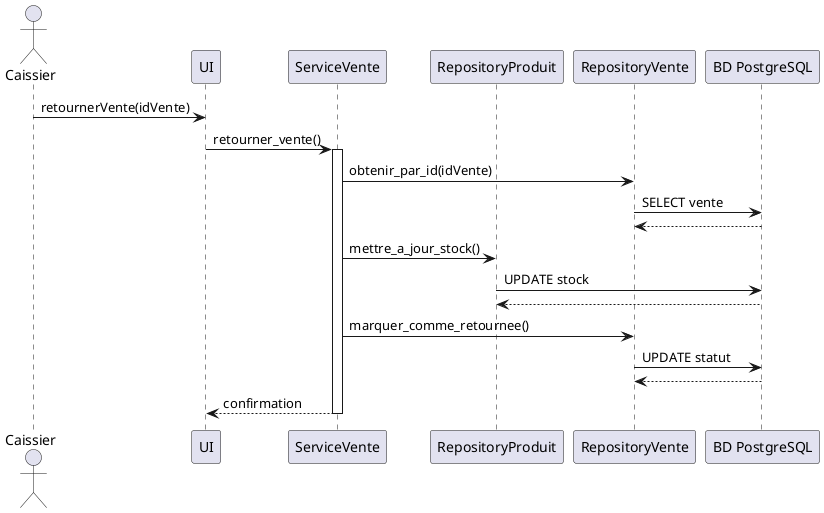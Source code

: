 @startuml
actor Caissier
participant UI
participant ServiceVente
participant RepositoryProduit
participant RepositoryVente
participant "BD PostgreSQL" as BD

Caissier -> UI: retournerVente(idVente)
UI -> ServiceVente: retourner_vente()
activate ServiceVente
ServiceVente -> RepositoryVente: obtenir_par_id(idVente)
RepositoryVente -> BD: SELECT vente
BD --> RepositoryVente
ServiceVente -> RepositoryProduit: mettre_a_jour_stock()
RepositoryProduit -> BD: UPDATE stock
BD --> RepositoryProduit
ServiceVente -> RepositoryVente: marquer_comme_retournee()
RepositoryVente -> BD: UPDATE statut
BD --> RepositoryVente
ServiceVente --> UI: confirmation
deactivate ServiceVente
@enduml
